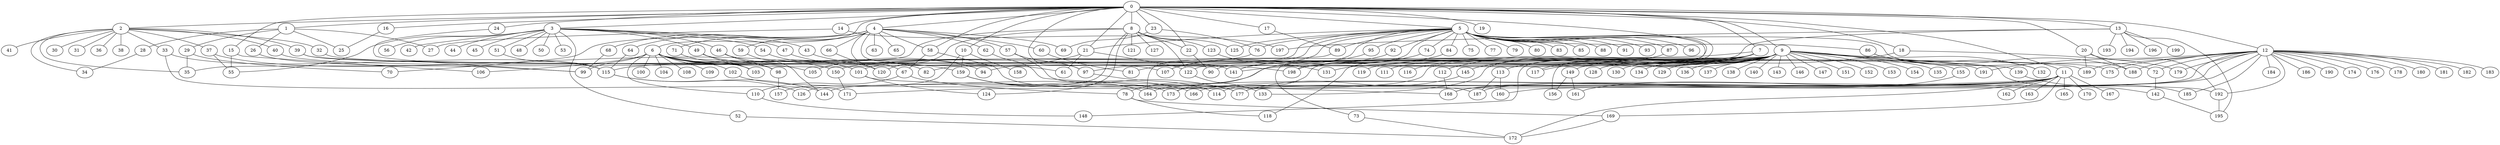 
graph graphname {
    0 -- 1
0 -- 2
0 -- 3
0 -- 4
0 -- 5
0 -- 6
0 -- 7
0 -- 8
0 -- 9
0 -- 10
0 -- 11
0 -- 12
0 -- 13
0 -- 14
0 -- 15
0 -- 16
0 -- 17
0 -- 18
0 -- 19
0 -- 20
0 -- 21
0 -- 22
0 -- 23
0 -- 24
0 -- 58
0 -- 122
0 -- 97
1 -- 25
1 -- 26
1 -- 27
1 -- 28
1 -- 29
2 -- 32
2 -- 34
2 -- 35
2 -- 36
2 -- 37
2 -- 38
2 -- 33
2 -- 40
2 -- 41
2 -- 39
2 -- 30
2 -- 31
3 -- 42
3 -- 43
3 -- 44
3 -- 45
3 -- 46
3 -- 47
3 -- 48
3 -- 49
3 -- 50
3 -- 51
3 -- 52
3 -- 53
3 -- 54
3 -- 55
3 -- 56
4 -- 64
4 -- 66
4 -- 67
4 -- 68
4 -- 69
4 -- 70
4 -- 65
4 -- 71
4 -- 57
4 -- 58
4 -- 59
4 -- 60
4 -- 61
4 -- 62
4 -- 63
5 -- 72
5 -- 73
5 -- 74
5 -- 75
5 -- 76
5 -- 77
5 -- 78
5 -- 79
5 -- 80
5 -- 81
5 -- 82
5 -- 83
5 -- 84
5 -- 85
5 -- 86
5 -- 87
5 -- 88
5 -- 89
5 -- 90
5 -- 91
5 -- 92
5 -- 93
5 -- 94
5 -- 95
5 -- 96
5 -- 97
5 -- 21
5 -- 125
6 -- 98
6 -- 99
6 -- 100
6 -- 101
6 -- 102
6 -- 103
6 -- 104
6 -- 105
6 -- 106
6 -- 107
6 -- 108
6 -- 109
6 -- 110
6 -- 175
7 -- 111
7 -- 112
7 -- 113
7 -- 114
7 -- 115
7 -- 116
7 -- 117
7 -- 118
7 -- 119
7 -- 198
8 -- 120
8 -- 121
8 -- 122
8 -- 123
8 -- 124
8 -- 125
8 -- 126
8 -- 127
8 -- 35
8 -- 22
9 -- 128
9 -- 130
9 -- 131
9 -- 132
9 -- 133
9 -- 134
9 -- 129
9 -- 136
9 -- 137
9 -- 138
9 -- 139
9 -- 140
9 -- 141
9 -- 142
9 -- 143
9 -- 144
9 -- 145
9 -- 146
9 -- 147
9 -- 148
9 -- 149
9 -- 150
9 -- 151
9 -- 152
9 -- 153
9 -- 154
9 -- 155
9 -- 156
9 -- 135
10 -- 157
10 -- 158
10 -- 159
11 -- 160
11 -- 162
11 -- 163
11 -- 164
11 -- 165
11 -- 166
11 -- 161
11 -- 168
11 -- 169
11 -- 170
11 -- 167
11 -- 172
11 -- 171
12 -- 192
12 -- 173
12 -- 174
12 -- 175
12 -- 176
12 -- 177
12 -- 178
12 -- 179
12 -- 180
12 -- 181
12 -- 182
12 -- 183
12 -- 184
12 -- 185
12 -- 186
12 -- 187
12 -- 188
12 -- 189
12 -- 190
12 -- 191
12 -- 72
13 -- 193
13 -- 194
13 -- 195
13 -- 196
13 -- 197
13 -- 198
13 -- 199
14 -- 27
14 -- 197
15 -- 55
15 -- 106
16 -- 25
17 -- 89
18 -- 117
18 -- 179
20 -- 188
20 -- 189
20 -- 192
21 -- 122
21 -- 105
21 -- 61
22 -- 90
23 -- 69
23 -- 76
24 -- 99
26 -- 99
28 -- 34
29 -- 70
29 -- 35
32 -- 189
33 -- 115
33 -- 171
37 -- 150
37 -- 55
39 -- 191
39 -- 198
40 -- 141
43 -- 94
46 -- 82
46 -- 98
47 -- 159
49 -- 103
49 -- 101
51 -- 115
52 -- 172
54 -- 120
57 -- 97
57 -- 187
58 -- 67
58 -- 177
59 -- 144
60 -- 81
62 -- 168
64 -- 115
66 -- 120
67 -- 78
67 -- 110
68 -- 99
71 -- 103
72 -- 142
73 -- 172
74 -- 141
76 -- 101
78 -- 169
78 -- 118
84 -- 141
86 -- 132
86 -- 188
87 -- 173
89 -- 164
92 -- 107
95 -- 107
97 -- 114
98 -- 157
101 -- 124
101 -- 192
102 -- 173
110 -- 148
112 -- 168
113 -- 187
113 -- 160
115 -- 144
115 -- 126
122 -- 133
123 -- 131
139 -- 185
142 -- 195
145 -- 177
149 -- 156
149 -- 161
150 -- 171
155 -- 168
159 -- 166
159 -- 164
159 -- 177
169 -- 172
192 -- 195

}
